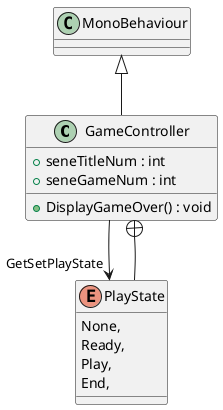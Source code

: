 @startuml
class GameController {
    + seneTitleNum : int
    + seneGameNum : int
    + DisplayGameOver() : void
}
enum PlayState {
    None,
    Ready,
    Play,
    End,
}
MonoBehaviour <|-- GameController
GameController --> "GetSetPlayState" PlayState
GameController +-- PlayState
@enduml
